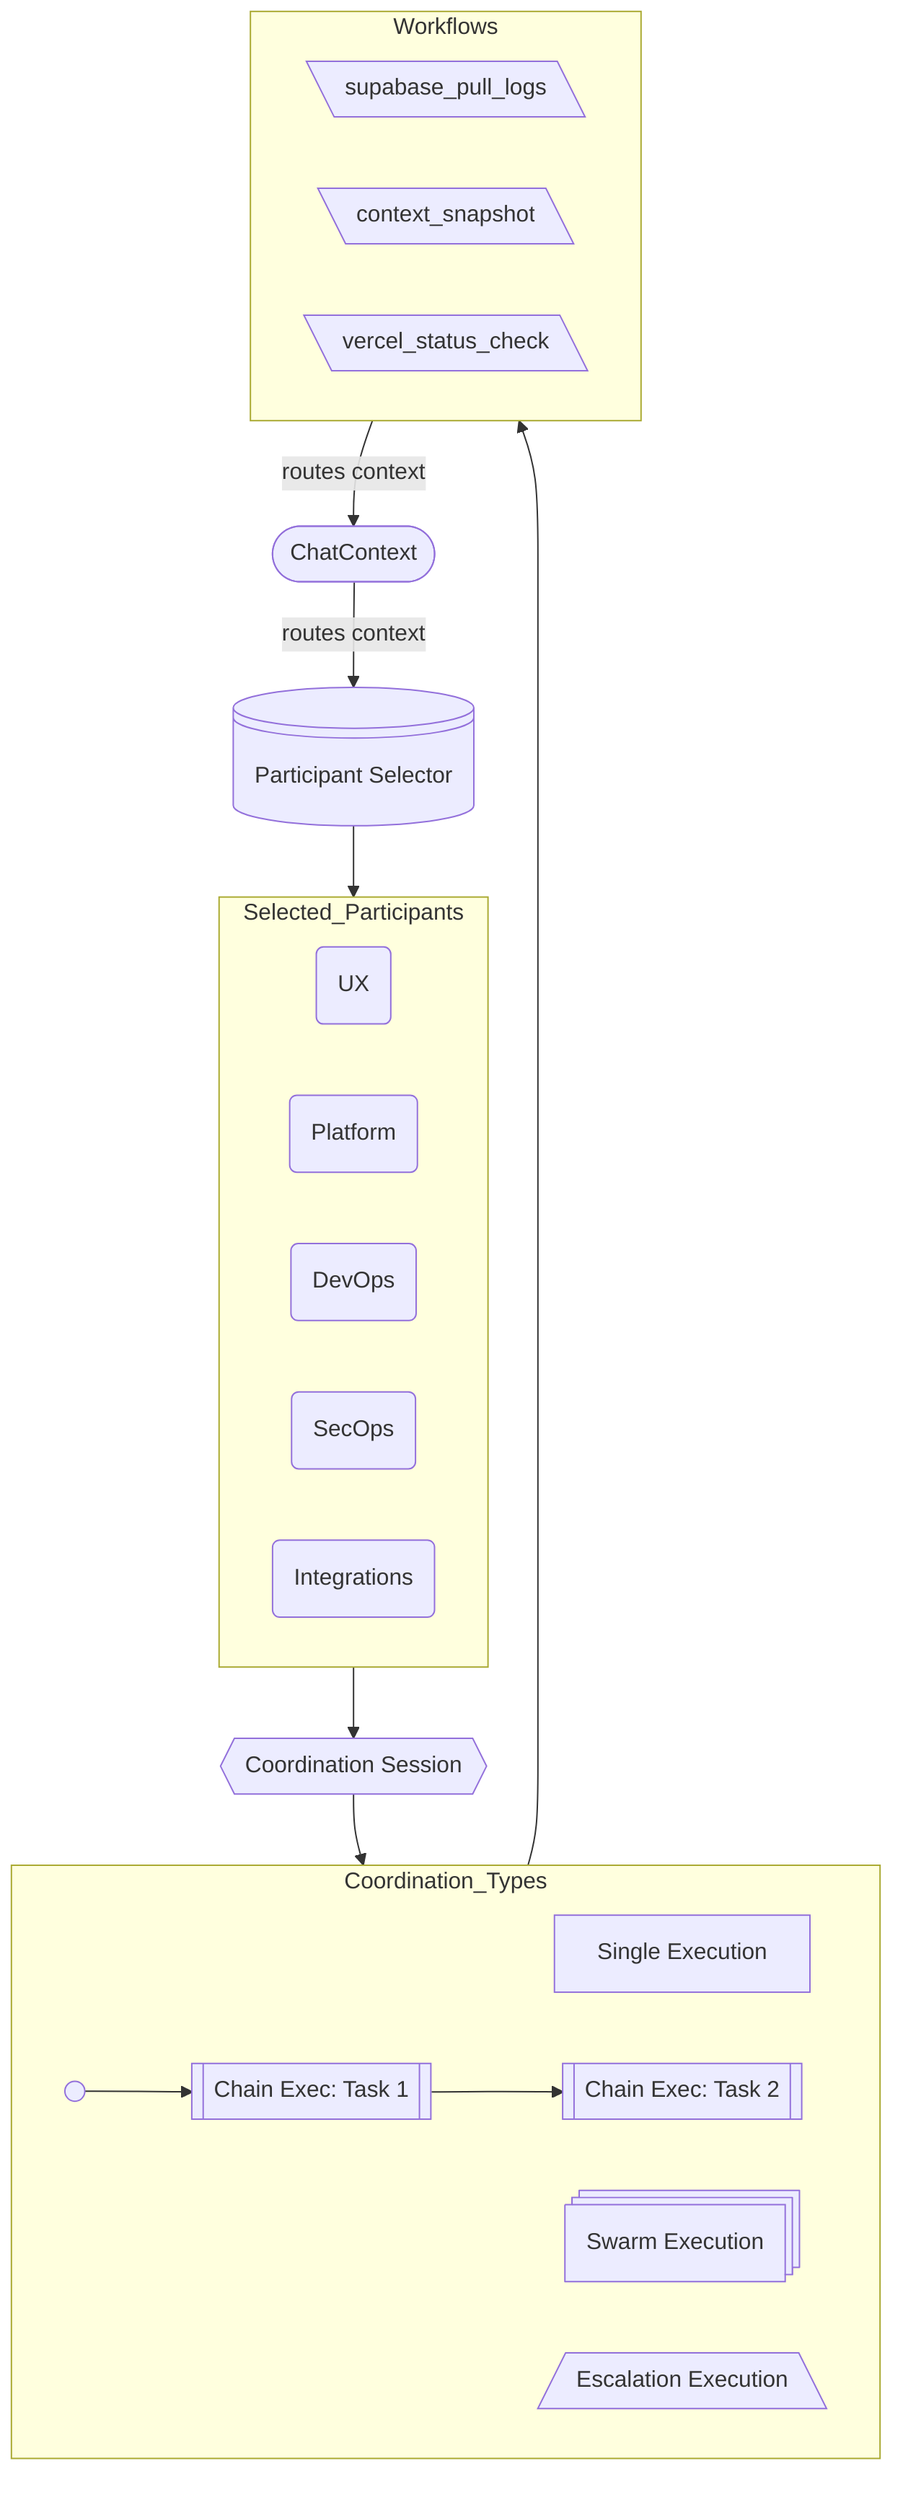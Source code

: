 %% config: theme: dark
flowchart TD
    ChatContext@{shape: stadium, label "Chat Context"} -->|routes context| ParticipantSelector@{shape: lin-cyl, label: "Participant Selector"} 
    ParticipantSelector --> Selected_Participants
    Selected_Participants --> CoordinationSession@{shape: hex, label: "Coordination Session"}
    CoordinationSession --> Coordination_Types

    subgraph Coordination_Types
        SingleExec@{shape: process, label: "Single Execution"}
        ChainExec@{shape: sm-circ,}
            ChainExec --> Task1@{shape: subprocess, label: "Chain Exec: Task 1"}
            Task1 --> Task2@{shape: subprocess, label: "Chain Exec: Task 2"}
        SwarmExec@{shape: processes, label: "Swarm Execution"}
        EscalationExec@{shape: trap-b, label: "Escalation Execution"}
    end
 
    subgraph Selected_Participants
        UX@{shape: rounded, label: "UX"}
        Platform@{shape: rounded, label: "Platform"}
        DevOps@{shape: rounded, label: "DevOps"}
        SecOps@{shape: rounded, label: "SecOps"}
        Integrations@{shape: rounded, label: "Integrations"}
    end
      
    subgraph Workflows
        SupabasePull@{shape: lean-l, label: "supabase_pull_logs"}
        ContextSnapshot@{shape: lean-l, label: "context_snapshot"}
        VercelStatus@{shape: lean-l, label: "vercel_status_check"}
    end
    
    Coordination_Types --> Workflows
    
    subgraph Workflows
        SupabasePull@{shape: lean-l, label: "supabase_pull_logs"}
        ContextSnapshot@{shape: lean-l, label: "context_snapshot"}
        VercelStatus@{shape: lean-l, label: "vercel_status_check"}
    end
    
    Workflows -->|routes context| ChatContext